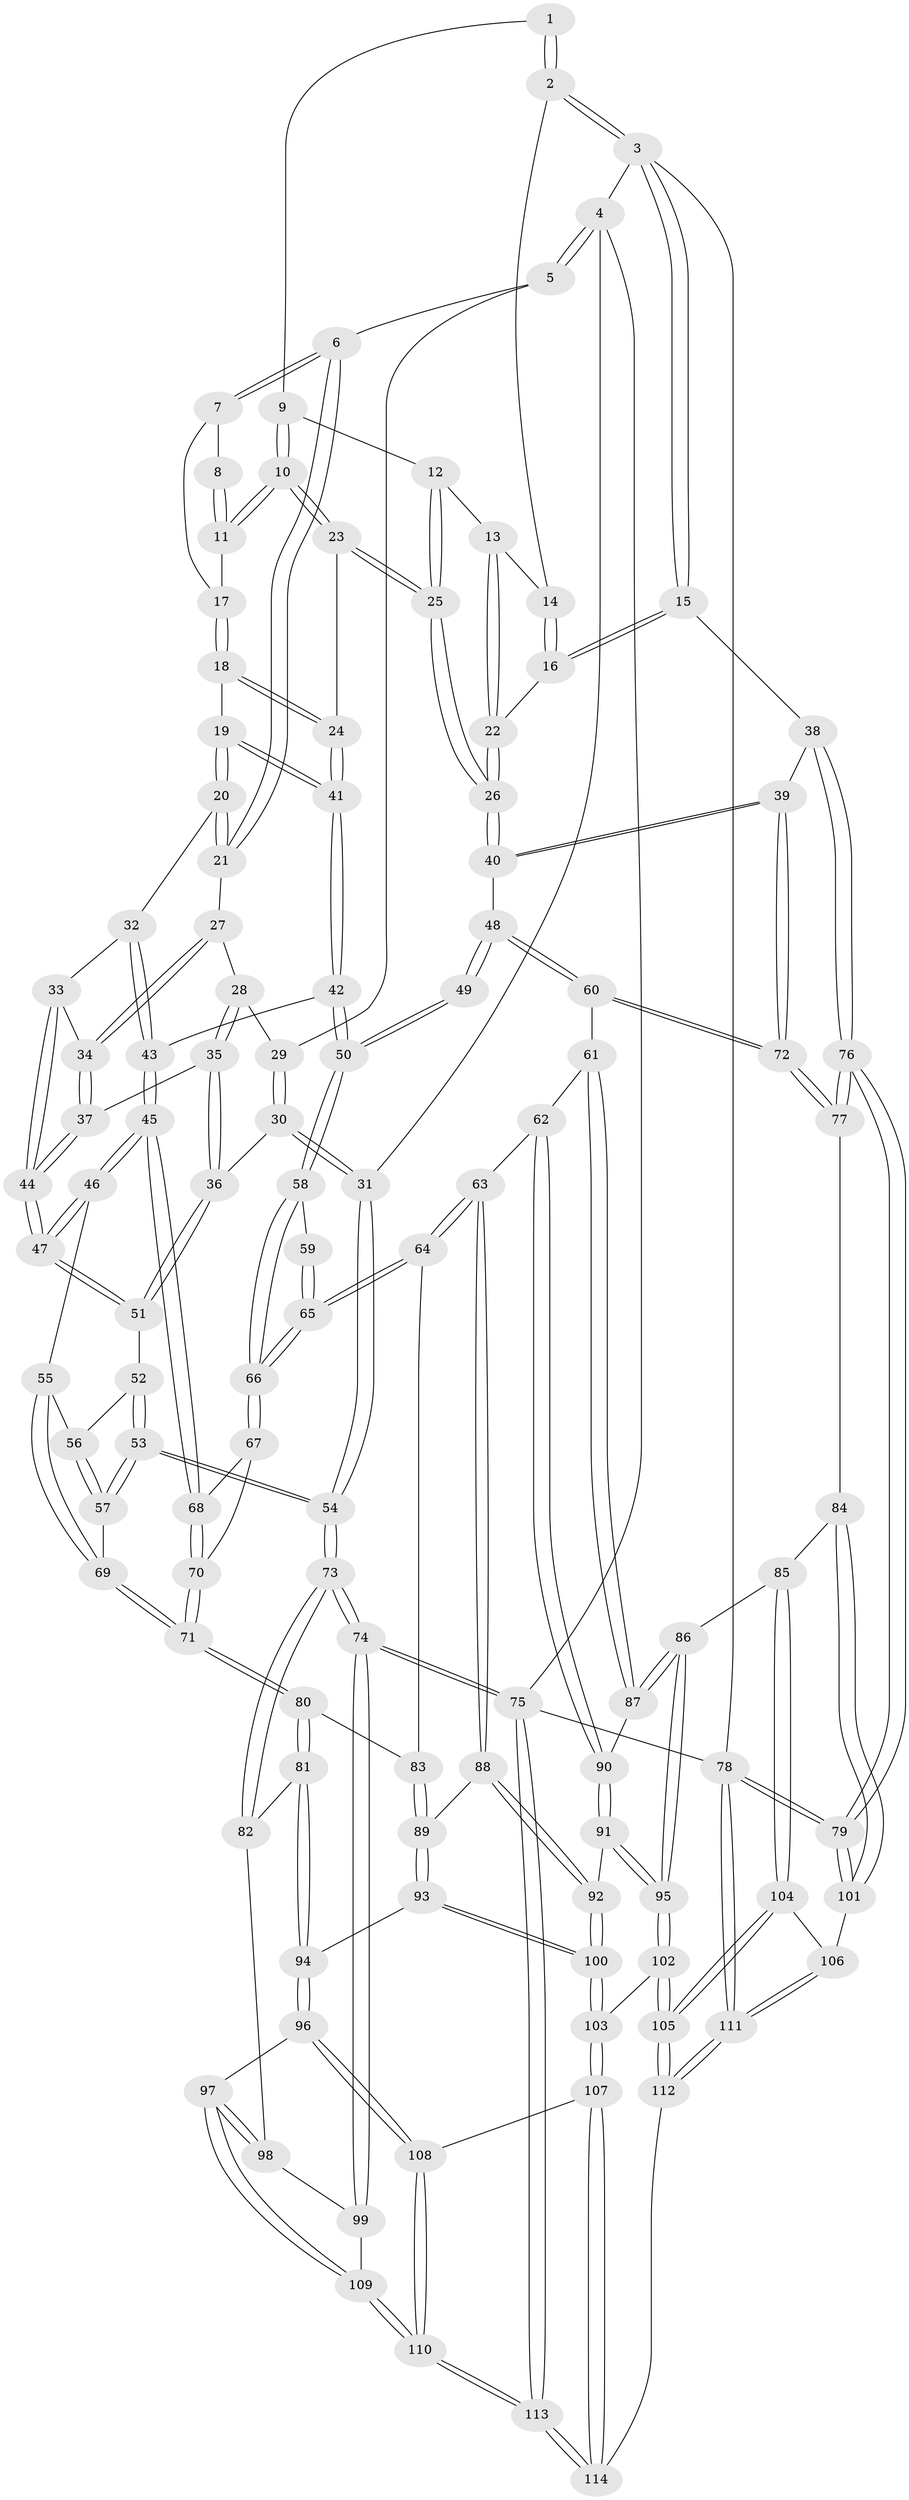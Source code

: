 // Generated by graph-tools (version 1.1) at 2025/27/03/09/25 03:27:12]
// undirected, 114 vertices, 282 edges
graph export_dot {
graph [start="1"]
  node [color=gray90,style=filled];
  1 [pos="+0.724594175353509+0"];
  2 [pos="+1+0"];
  3 [pos="+1+0"];
  4 [pos="+0+0"];
  5 [pos="+0+0"];
  6 [pos="+0.2550337157122264+0"];
  7 [pos="+0.2670369216913769+0"];
  8 [pos="+0.6834400242474066+0"];
  9 [pos="+0.7436446829006702+0"];
  10 [pos="+0.5915143811970477+0.16550155244513676"];
  11 [pos="+0.5625137192173107+0.07957889614505251"];
  12 [pos="+0.7691823500454705+0.0580703309068615"];
  13 [pos="+0.8824718916996718+0.09441151899155859"];
  14 [pos="+0.9348039515250223+0.059496675283781914"];
  15 [pos="+1+0.3112684656211852"];
  16 [pos="+0.9902898659041598+0.17651743921425422"];
  17 [pos="+0.45221041283051533+0.05837396472266978"];
  18 [pos="+0.4504890738829575+0.11240128256815532"];
  19 [pos="+0.39442487139389587+0.2024041905485481"];
  20 [pos="+0.27798497011407497+0.12370720316676988"];
  21 [pos="+0.2729908402305787+0.1099784805846113"];
  22 [pos="+0.8927720983450477+0.16074429115882258"];
  23 [pos="+0.5955778573925463+0.19556651588113663"];
  24 [pos="+0.5879073879927956+0.19585791276094794"];
  25 [pos="+0.716887243575808+0.29584848033936784"];
  26 [pos="+0.7175173890307704+0.2972526802783216"];
  27 [pos="+0.1457153105588635+0.16539322360000067"];
  28 [pos="+0.09030027108066109+0.16881867808295162"];
  29 [pos="+0.0798817169838587+0.15732017207235469"];
  30 [pos="+0+0.2525977359357749"];
  31 [pos="+0+0.2617057782775197"];
  32 [pos="+0.2545794028168555+0.18709214704251073"];
  33 [pos="+0.25214218230768604+0.19023655365149197"];
  34 [pos="+0.17129554548582765+0.21627276566926007"];
  35 [pos="+0.10459608440598397+0.2763738427162414"];
  36 [pos="+0.08576603086618735+0.29045549535008436"];
  37 [pos="+0.12487354209421644+0.277599491229741"];
  38 [pos="+1+0.34056191870338004"];
  39 [pos="+1+0.3733540136571032"];
  40 [pos="+0.7183745071968629+0.30193673167687507"];
  41 [pos="+0.4141707633112849+0.23892475247021178"];
  42 [pos="+0.38787323101736154+0.3622097629268889"];
  43 [pos="+0.3505745147580269+0.3684558596601081"];
  44 [pos="+0.20479095664448246+0.3086440073001939"];
  45 [pos="+0.27506185715444936+0.39607842590792053"];
  46 [pos="+0.26580454302139056+0.3940778324747175"];
  47 [pos="+0.24972746968932416+0.37460182493176813"];
  48 [pos="+0.6983807817278876+0.33972941739613116"];
  49 [pos="+0.6267973742607037+0.3537064870471496"];
  50 [pos="+0.3893566926469263+0.36325694483346754"];
  51 [pos="+0.0755750084604063+0.355845115490992"];
  52 [pos="+0.07378732340621659+0.36144169183976743"];
  53 [pos="+0+0.522290649150918"];
  54 [pos="+0+0.524315802208151"];
  55 [pos="+0.17107171469007904+0.4460975600421817"];
  56 [pos="+0.08031729075768476+0.37011477636703577"];
  57 [pos="+0.07963200586585754+0.5331841887675629"];
  58 [pos="+0.41913506555459634+0.43285923465731074"];
  59 [pos="+0.5275911979184913+0.4464589206525008"];
  60 [pos="+0.694769198099577+0.5735091103639361"];
  61 [pos="+0.6606047730865334+0.5952629600040585"];
  62 [pos="+0.6194198656301227+0.6166101623972735"];
  63 [pos="+0.5092342968280766+0.6243118169793143"];
  64 [pos="+0.4969294258501989+0.6164843233559754"];
  65 [pos="+0.4937824211393169+0.6127952648942836"];
  66 [pos="+0.4603763827120873+0.5810073929872474"];
  67 [pos="+0.40919677350758543+0.5749775054418925"];
  68 [pos="+0.28137543991824093+0.46500188374726237"];
  69 [pos="+0.10768365302547768+0.5377966322105437"];
  70 [pos="+0.2584053462743324+0.5925113622591212"];
  71 [pos="+0.19878201685876737+0.6517563257586954"];
  72 [pos="+0.8327307117255243+0.6312747082217861"];
  73 [pos="+0+0.6383781262858056"];
  74 [pos="+0+0.8972035894748777"];
  75 [pos="+0+1"];
  76 [pos="+1+0.680628810560586"];
  77 [pos="+0.881849381755759+0.6975688082104439"];
  78 [pos="+1+1"];
  79 [pos="+1+1"];
  80 [pos="+0.19882532420147447+0.6581045017462744"];
  81 [pos="+0.19567609155222024+0.6644171350765884"];
  82 [pos="+0.13758431752359726+0.7287943230137027"];
  83 [pos="+0.3176626875859816+0.6962046959406845"];
  84 [pos="+0.8607240472673509+0.8009797309452786"];
  85 [pos="+0.8263816331341383+0.8391867906459571"];
  86 [pos="+0.7793687814797777+0.8452230767350356"];
  87 [pos="+0.7271015376397482+0.8032624122113247"];
  88 [pos="+0.47276506621670883+0.7408779367062182"];
  89 [pos="+0.36436732473630745+0.7957281639331891"];
  90 [pos="+0.6312100283640703+0.7730455975262744"];
  91 [pos="+0.6154453233641731+0.8270884523461519"];
  92 [pos="+0.5162708838006809+0.8544957637363374"];
  93 [pos="+0.3336622053114643+0.8517196139150782"];
  94 [pos="+0.3205012274803809+0.8601448178673039"];
  95 [pos="+0.6791130763577387+0.8995492875789387"];
  96 [pos="+0.3021353005011197+0.8849792155946926"];
  97 [pos="+0.21759577897860924+0.8868532800829863"];
  98 [pos="+0.13594964638458137+0.7446396633684145"];
  99 [pos="+0.033590414449287107+0.8748245862514712"];
  100 [pos="+0.4984866918059927+0.8993598883891598"];
  101 [pos="+1+0.9264579618336565"];
  102 [pos="+0.6555747542636913+0.9809492844990226"];
  103 [pos="+0.4997824201348073+0.9082860421427716"];
  104 [pos="+0.8332116329297078+0.9203555924496556"];
  105 [pos="+0.7092153679337335+1"];
  106 [pos="+0.9031290712515914+0.9659125214212513"];
  107 [pos="+0.4162678544062869+1"];
  108 [pos="+0.307332900737133+0.9011803150359025"];
  109 [pos="+0.13905979383718972+0.9601541747315328"];
  110 [pos="+0.13745726645666326+1"];
  111 [pos="+0.9160465641579427+1"];
  112 [pos="+0.7084344631187885+1"];
  113 [pos="+0.1253060914168294+1"];
  114 [pos="+0.41941674627065206+1"];
  1 -- 2;
  1 -- 2;
  1 -- 9;
  2 -- 3;
  2 -- 3;
  2 -- 14;
  3 -- 4;
  3 -- 15;
  3 -- 15;
  3 -- 78;
  4 -- 5;
  4 -- 5;
  4 -- 31;
  4 -- 75;
  5 -- 6;
  5 -- 29;
  6 -- 7;
  6 -- 7;
  6 -- 21;
  6 -- 21;
  7 -- 8;
  7 -- 17;
  8 -- 11;
  8 -- 11;
  9 -- 10;
  9 -- 10;
  9 -- 12;
  10 -- 11;
  10 -- 11;
  10 -- 23;
  10 -- 23;
  11 -- 17;
  12 -- 13;
  12 -- 25;
  12 -- 25;
  13 -- 14;
  13 -- 22;
  13 -- 22;
  14 -- 16;
  14 -- 16;
  15 -- 16;
  15 -- 16;
  15 -- 38;
  16 -- 22;
  17 -- 18;
  17 -- 18;
  18 -- 19;
  18 -- 24;
  18 -- 24;
  19 -- 20;
  19 -- 20;
  19 -- 41;
  19 -- 41;
  20 -- 21;
  20 -- 21;
  20 -- 32;
  21 -- 27;
  22 -- 26;
  22 -- 26;
  23 -- 24;
  23 -- 25;
  23 -- 25;
  24 -- 41;
  24 -- 41;
  25 -- 26;
  25 -- 26;
  26 -- 40;
  26 -- 40;
  27 -- 28;
  27 -- 34;
  27 -- 34;
  28 -- 29;
  28 -- 35;
  28 -- 35;
  29 -- 30;
  29 -- 30;
  30 -- 31;
  30 -- 31;
  30 -- 36;
  31 -- 54;
  31 -- 54;
  32 -- 33;
  32 -- 43;
  32 -- 43;
  33 -- 34;
  33 -- 44;
  33 -- 44;
  34 -- 37;
  34 -- 37;
  35 -- 36;
  35 -- 36;
  35 -- 37;
  36 -- 51;
  36 -- 51;
  37 -- 44;
  37 -- 44;
  38 -- 39;
  38 -- 76;
  38 -- 76;
  39 -- 40;
  39 -- 40;
  39 -- 72;
  39 -- 72;
  40 -- 48;
  41 -- 42;
  41 -- 42;
  42 -- 43;
  42 -- 50;
  42 -- 50;
  43 -- 45;
  43 -- 45;
  44 -- 47;
  44 -- 47;
  45 -- 46;
  45 -- 46;
  45 -- 68;
  45 -- 68;
  46 -- 47;
  46 -- 47;
  46 -- 55;
  47 -- 51;
  47 -- 51;
  48 -- 49;
  48 -- 49;
  48 -- 60;
  48 -- 60;
  49 -- 50;
  49 -- 50;
  50 -- 58;
  50 -- 58;
  51 -- 52;
  52 -- 53;
  52 -- 53;
  52 -- 56;
  53 -- 54;
  53 -- 54;
  53 -- 57;
  53 -- 57;
  54 -- 73;
  54 -- 73;
  55 -- 56;
  55 -- 69;
  55 -- 69;
  56 -- 57;
  56 -- 57;
  57 -- 69;
  58 -- 59;
  58 -- 66;
  58 -- 66;
  59 -- 65;
  59 -- 65;
  60 -- 61;
  60 -- 72;
  60 -- 72;
  61 -- 62;
  61 -- 87;
  61 -- 87;
  62 -- 63;
  62 -- 90;
  62 -- 90;
  63 -- 64;
  63 -- 64;
  63 -- 88;
  63 -- 88;
  64 -- 65;
  64 -- 65;
  64 -- 83;
  65 -- 66;
  65 -- 66;
  66 -- 67;
  66 -- 67;
  67 -- 68;
  67 -- 70;
  68 -- 70;
  68 -- 70;
  69 -- 71;
  69 -- 71;
  70 -- 71;
  70 -- 71;
  71 -- 80;
  71 -- 80;
  72 -- 77;
  72 -- 77;
  73 -- 74;
  73 -- 74;
  73 -- 82;
  73 -- 82;
  74 -- 75;
  74 -- 75;
  74 -- 99;
  74 -- 99;
  75 -- 113;
  75 -- 113;
  75 -- 78;
  76 -- 77;
  76 -- 77;
  76 -- 79;
  76 -- 79;
  77 -- 84;
  78 -- 79;
  78 -- 79;
  78 -- 111;
  78 -- 111;
  79 -- 101;
  79 -- 101;
  80 -- 81;
  80 -- 81;
  80 -- 83;
  81 -- 82;
  81 -- 94;
  81 -- 94;
  82 -- 98;
  83 -- 89;
  83 -- 89;
  84 -- 85;
  84 -- 101;
  84 -- 101;
  85 -- 86;
  85 -- 104;
  85 -- 104;
  86 -- 87;
  86 -- 87;
  86 -- 95;
  86 -- 95;
  87 -- 90;
  88 -- 89;
  88 -- 92;
  88 -- 92;
  89 -- 93;
  89 -- 93;
  90 -- 91;
  90 -- 91;
  91 -- 92;
  91 -- 95;
  91 -- 95;
  92 -- 100;
  92 -- 100;
  93 -- 94;
  93 -- 100;
  93 -- 100;
  94 -- 96;
  94 -- 96;
  95 -- 102;
  95 -- 102;
  96 -- 97;
  96 -- 108;
  96 -- 108;
  97 -- 98;
  97 -- 98;
  97 -- 109;
  97 -- 109;
  98 -- 99;
  99 -- 109;
  100 -- 103;
  100 -- 103;
  101 -- 106;
  102 -- 103;
  102 -- 105;
  102 -- 105;
  103 -- 107;
  103 -- 107;
  104 -- 105;
  104 -- 105;
  104 -- 106;
  105 -- 112;
  105 -- 112;
  106 -- 111;
  106 -- 111;
  107 -- 108;
  107 -- 114;
  107 -- 114;
  108 -- 110;
  108 -- 110;
  109 -- 110;
  109 -- 110;
  110 -- 113;
  110 -- 113;
  111 -- 112;
  111 -- 112;
  112 -- 114;
  113 -- 114;
  113 -- 114;
}
